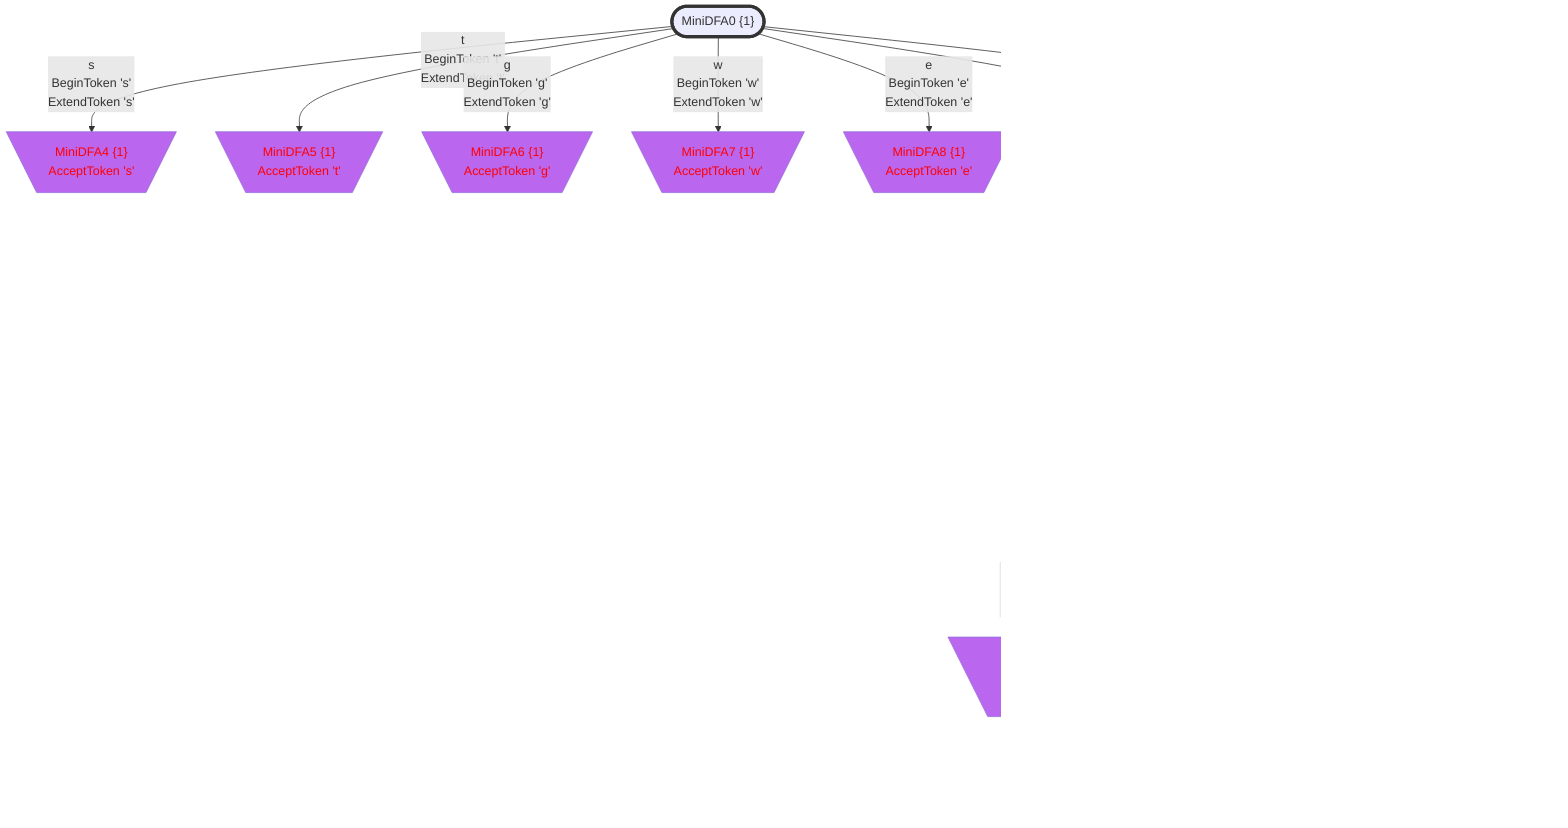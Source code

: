 flowchart
classDef c0001 color:#FF0000;
classDef c0010 stroke-dasharray: 10 10;
classDef c0011 stroke-dasharray: 10 10,color:#FF0000;
classDef c0100 fill:#BB66EE;
classDef c0101 fill:#BB66EE,color:#FF0000;
classDef c0110 fill:#BB66EE,stroke-dasharray: 10 10;
classDef c0111 fill:#BB66EE,stroke-dasharray: 10 10,color:#FF0000;
classDef c1000 stroke:#333,stroke-width:4px;
classDef c1001 stroke:#333,stroke-width:4px,color:#FF0000;
classDef c1010 stroke:#333,stroke-width:4px,stroke-dasharray: 10 10;
classDef c1011 stroke:#333,stroke-width:4px,stroke-dasharray: 10 10,color:#FF0000;
classDef c1100 stroke:#333,stroke-width:4px,fill:#BB66EE;
classDef c1101 stroke:#333,stroke-width:4px,fill:#BB66EE,color:#FF0000;
classDef c1110 stroke:#333,stroke-width:4px,fill:#BB66EE,stroke-dasharray: 10 10;
classDef c1111 stroke:#333,stroke-width:4px,fill:#BB66EE,stroke-dasharray: 10 10,color:#FF0000;
MiniDFA0_-1374853353(["MiniDFA0 {1}"])
class MiniDFA0_-1374853353 c1000;
MiniDFA4_-2079138749[\"MiniDFA4 {1}
AcceptToken 's'"/]
class MiniDFA4_-2079138749 c0101;
MiniDFA5_-457621818[\"MiniDFA5 {1}
AcceptToken 't'"/]
class MiniDFA5_-457621818 c0101;
MiniDFA6_511684543[\"MiniDFA6 {1}
AcceptToken 'g'"/]
class MiniDFA6_511684543 c0101;
MiniDFA7_-1236270071[\"MiniDFA7 {1}
AcceptToken 'w'"/]
class MiniDFA7_-1236270071 c0101;
MiniDFA8_-1428199615[\"MiniDFA8 {1}
AcceptToken 'e'"/]
class MiniDFA8_-1428199615 c0101;
MiniDFA9_-830418548[\"MiniDFA9 {1}
AcceptToken 'd'"/]
class MiniDFA9_-830418548 c0101;
MiniDFA1_-1434017908(["MiniDFA1 {1}"])
MiniDFA2_1078136426(["MiniDFA2 {3}"])
MiniDFA10_1509238363[\"MiniDFA10 {1}
AcceptToken 'inlineComment'"/]
class MiniDFA10_1509238363 c0101;
MiniDFA3_-1680542343(["MiniDFA3 {1}"])
MiniDFA11_-808404463[\"MiniDFA11 {1}
AcceptToken 'inlineComment'"/]
class MiniDFA11_-808404463 c0101;
MiniDFA12_-421454105[\"MiniDFA12 {1}
AcceptToken 'blockComment'"/]
class MiniDFA12_-421454105 c0101;
MiniDFA0_-1374853353 -->|"s
BeginToken 's'
ExtendToken 's'"|MiniDFA4_-2079138749
MiniDFA0_-1374853353 -->|"t
BeginToken 't'
ExtendToken 't'"|MiniDFA5_-457621818
MiniDFA0_-1374853353 -->|"g
BeginToken 'g'
ExtendToken 'g'"|MiniDFA6_511684543
MiniDFA0_-1374853353 -->|"w
BeginToken 'w'
ExtendToken 'w'"|MiniDFA7_-1236270071
MiniDFA0_-1374853353 -->|"e
BeginToken 'e'
ExtendToken 'e'"|MiniDFA8_-1428199615
MiniDFA0_-1374853353 -->|"d
BeginToken 'd'
ExtendToken 'd'"|MiniDFA9_-830418548
MiniDFA0_-1374853353 -->|"/
BeginToken 'blockComment''inlineComment'"|MiniDFA1_-1434017908
MiniDFA1_-1434017908 -->|"*"|MiniDFA2_1078136426
MiniDFA1_-1434017908 -->|"/
ExtendToken 'inlineComment'"|MiniDFA10_1509238363
MiniDFA2_1078136426 -->|"[^*]"|MiniDFA2_1078136426
MiniDFA2_1078136426 -->|"*"|MiniDFA3_-1680542343
MiniDFA10_1509238363 -->|"[#92;t#92;r#32;-~]
ExtendToken 'inlineComment'"|MiniDFA11_-808404463
MiniDFA3_-1680542343 -->|"[^/]"|MiniDFA2_1078136426
MiniDFA3_-1680542343 -->|"/
ExtendToken 'blockComment'"|MiniDFA12_-421454105
MiniDFA11_-808404463 -->|"[#92;t#92;r#32;-~]
ExtendToken 'inlineComment'"|MiniDFA11_-808404463